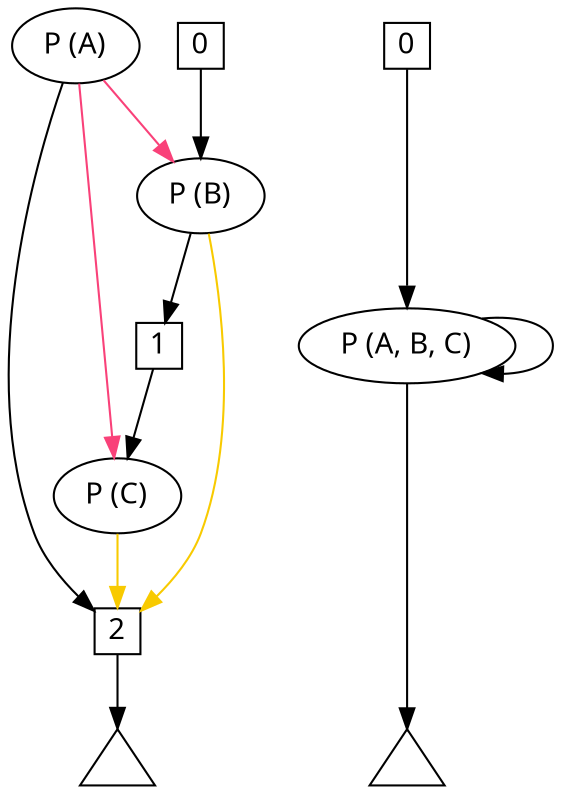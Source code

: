 digraph bender {
  node [fontname="Avenir Next"];
  edge [fontname="Avenir Next"];

  t [label="", shape=triangle, fixedsize=true, width=0.5];
  w0 [label="0", shape=square, fixedsize=true, width=0.3];
  w1 [label="1", shape=square, fixedsize=true, width=0.3];
  w2 [label="2", shape=square, fixedsize=true, width=0.3];
  PA [label="P (A)"]
  PB1 [label="P (B)"]
  PB2 [label="P (C)"]

  w0 -> PB1
  PB1 -> w1
  w1 -> PB2
  PA -> w2
  w2 -> t

  PA -> PB1 [color="#f94179"];
  PA -> PB2 [color="#f94179"];
  PB1 -> w2 [color="#f8ca00"];
  PB2 -> w2 [color="#f8ca00"];

  t_ [label="", shape=triangle, fixedsize=true, width=0.5];
  w0_ [label="0", shape=square, fixedsize=true, width=0.3];
  PA_ [label="P (A, B, C)"]
  w0_ -> PA_
  PA_ -> t_
  PA_ -> PA_

  subgraph {
    rank=same; w0; w0_
  }

  subgraph {
    rank=same; t; t_
  }

}
